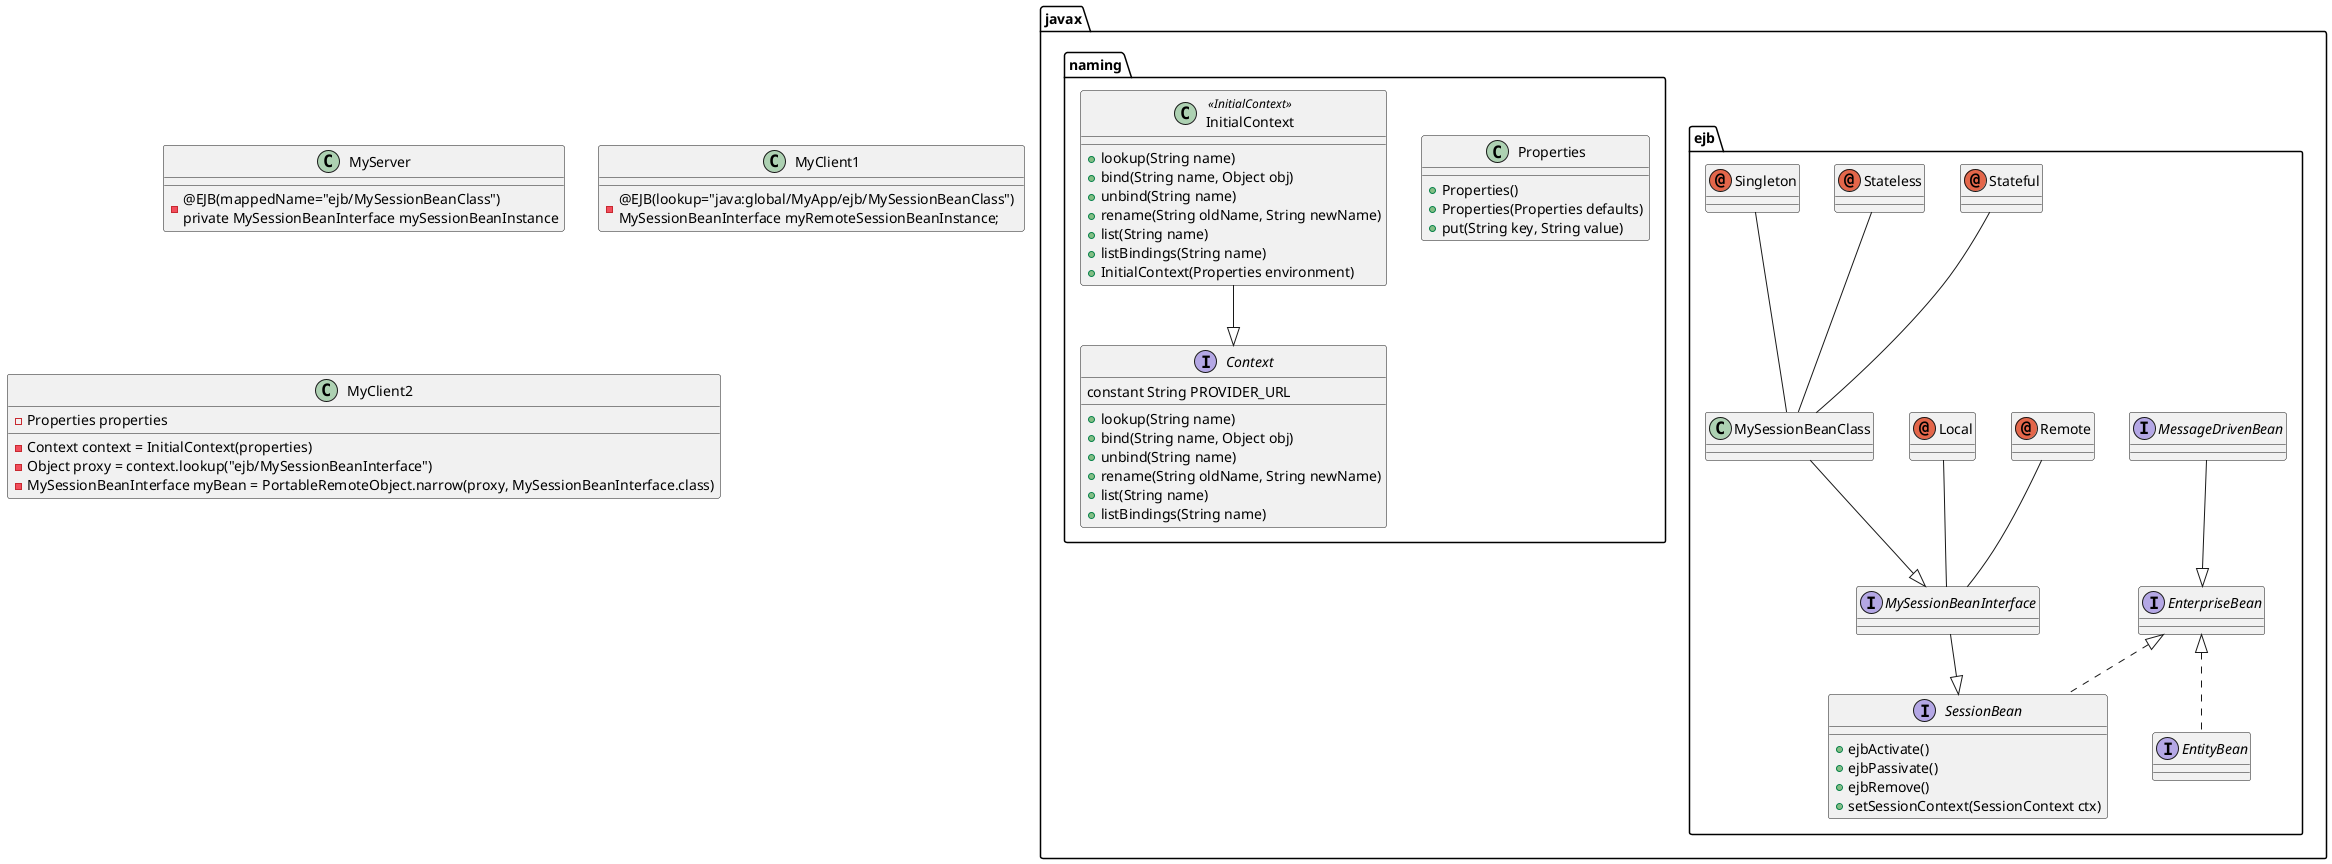 @startuml
package javax.ejb {
  interface MessageDrivenBean
  interface EnterpriseBean
  interface EntityBean
  interface SessionBean {
    +ejbActivate()
    +ejbPassivate()
    +ejbRemove()
    +setSessionContext(SessionContext ctx)
  }

  interface MySessionBeanInterface
  annotation Remote
  annotation Local
  Local --MySessionBeanInterface
  Remote --MySessionBeanInterface

  class MySessionBeanClass

  annotation Stateful
  annotation Stateless
  annotation Singleton

  Stateful --MySessionBeanClass
  Stateless --MySessionBeanClass
  Singleton --MySessionBeanClass
}

package javax.naming {
  interface Context {
    +lookup(String name)
    +bind(String name, Object obj)
    +unbind(String name)
    +rename(String oldName, String newName)
    +list(String name)
    +listBindings(String name)

    constant String PROVIDER_URL
  }

  class Properties {
    +Properties()
    +Properties(Properties defaults)
    +put(String key, String value)
  }

  class InitialContext <<InitialContext>> {
    +lookup(String name)
    +bind(String name, Object obj)
    +unbind(String name)
    +rename(String oldName, String newName)
    +list(String name)
    +listBindings(String name)
    +InitialContext(Properties environment)
  }
}

class MyServer {
  -@EJB(mappedName="ejb/MySessionBeanClass") \nprivate MySessionBeanInterface mySessionBeanInstance
}

class MyClient1 {
  -@EJB(lookup="java:global/MyApp/ejb/MySessionBeanClass") \nMySessionBeanInterface myRemoteSessionBeanInstance;
}

class MyClient2 {
  -Properties properties
  -Context context = InitialContext(properties)
  -Object proxy = context.lookup("ejb/MySessionBeanInterface")
  -MySessionBeanInterface myBean = PortableRemoteObject.narrow(proxy, MySessionBeanInterface.class)
}

MySessionBeanInterface --|> SessionBean
MySessionBeanClass --|> MySessionBeanInterface

MessageDrivenBean --|> EnterpriseBean

EnterpriseBean <|.. SessionBean
EnterpriseBean <|.. EntityBean

InitialContext --|> Context

@enduml
